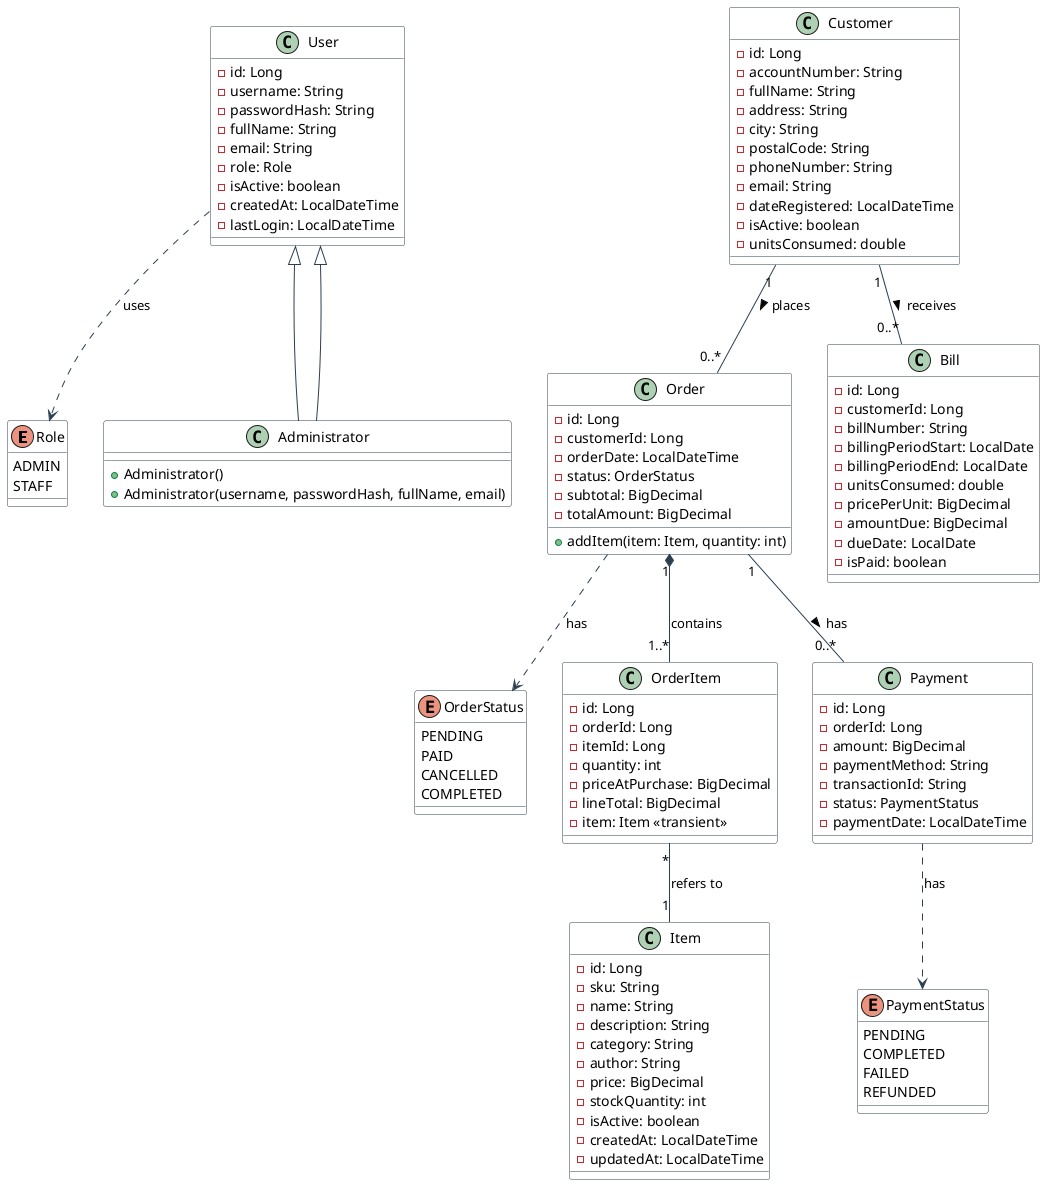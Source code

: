 @startuml PahanaEdu Billing System - Detailed Class Diagram

' Skinparam for a clean and professional look
skinparam class {
    BackgroundColor White
    ArrowColor #2C3E50
    BorderColor #2C3E50
    FontName Arial
    FontSize 14
}
skinparam enum {
    BackgroundColor White
    ArrowColor #2C3E50
    BorderColor #2C3E50
    FontName Arial
    FontSize 14
}

' Abstract classes and Interfaces could be styled differently if needed
' skinparam abstract class BorderStyle dashed

' --- Enums ---
enum Role {
    ADMIN
    STAFF
}

enum OrderStatus {
    PENDING
    PAID
    CANCELLED
    COMPLETED
}

enum PaymentStatus {
    PENDING
    COMPLETED
    FAILED
    REFUNDED
}

' --- Model Classes ---
class User {
  -id: Long
  -username: String
  -passwordHash: String
  -fullName: String
  -email: String
  -role: Role
  -isActive: boolean
  -createdAt: LocalDateTime
  -lastLogin: LocalDateTime
}

class Administrator extends User {
  +Administrator()
  +Administrator(username, passwordHash, fullName, email)
}

class Customer {
  -id: Long
  -accountNumber: String
  -fullName: String
  -address: String
  -city: String
  -postalCode: String
  -phoneNumber: String
  -email: String
  -dateRegistered: LocalDateTime
  -isActive: boolean
  -unitsConsumed: double
}

class Item {
  -id: Long
  -sku: String
  -name: String
  -description: String
  -category: String
  -author: String
  -price: BigDecimal
  -stockQuantity: int
  -isActive: boolean
  -createdAt: LocalDateTime
  -updatedAt: LocalDateTime
}

class Order {
  -id: Long
  -customerId: Long
  -orderDate: LocalDateTime
  -status: OrderStatus
  -subtotal: BigDecimal
  -totalAmount: BigDecimal
  +addItem(item: Item, quantity: int)
}

class OrderItem {
  -id: Long
  -orderId: Long
  -itemId: Long
  -quantity: int
  -priceAtPurchase: BigDecimal
  -lineTotal: BigDecimal
  -item: Item <<transient>>
}

class Bill {
  -id: Long
  -customerId: Long
  -billNumber: String
  -billingPeriodStart: LocalDate
  -billingPeriodEnd: LocalDate
  -unitsConsumed: double
  -pricePerUnit: BigDecimal
  -amountDue: BigDecimal
  -dueDate: LocalDate
  -isPaid: boolean
}

class Payment {
  -id: Long
  -orderId: Long
  -amount: BigDecimal
  -paymentMethod: String
  -transactionId: String
  -status: PaymentStatus
  -paymentDate: LocalDateTime
}

' --- Relationships ---
' Inheritance
User <|-- Administrator

' Associations & Compositions
User ..> Role : uses

Customer "1" -- "0..*" Order : places >
Customer "1" -- "0..*" Bill : receives >

Order "1" *-- "1..*" OrderItem : contains
Order ..> OrderStatus : has

OrderItem "*" -- "1" Item : refers to

Order "1" -- "0..*" Payment : has >
Payment ..> PaymentStatus : has

@enduml
